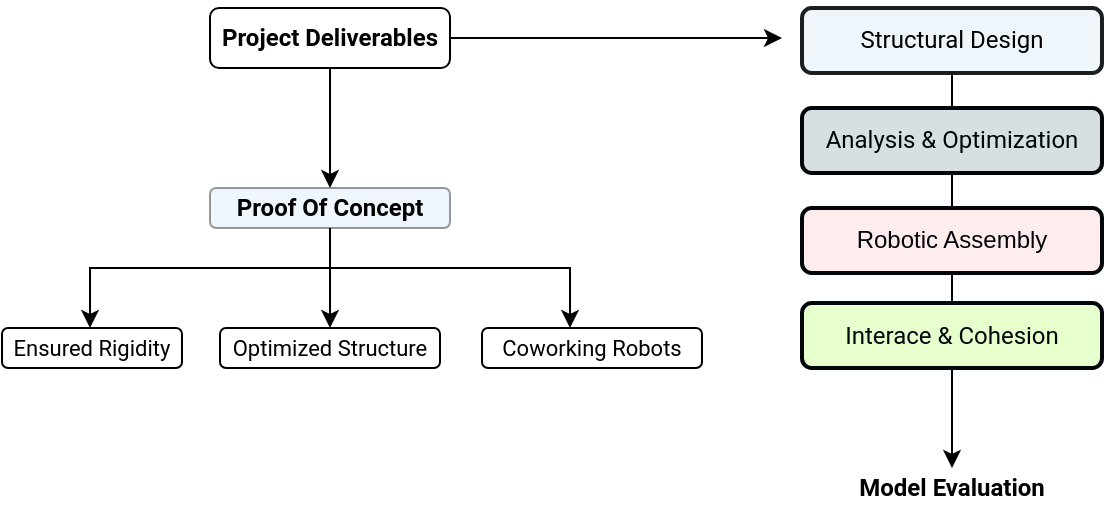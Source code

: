 <mxfile version="24.7.16">
  <diagram id="C5RBs43oDa-KdzZeNtuy" name="Page-1">
    <mxGraphModel dx="875" dy="464" grid="1" gridSize="10" guides="1" tooltips="1" connect="1" arrows="1" fold="1" page="1" pageScale="1" pageWidth="827" pageHeight="1169" math="0" shadow="0">
      <root>
        <mxCell id="WIyWlLk6GJQsqaUBKTNV-0" />
        <mxCell id="WIyWlLk6GJQsqaUBKTNV-1" parent="WIyWlLk6GJQsqaUBKTNV-0" />
        <mxCell id="OD3RCJaRd5cZdS0QU-Aj-3" value="" style="edgeStyle=orthogonalEdgeStyle;rounded=0;orthogonalLoop=1;jettySize=auto;html=1;" edge="1" parent="WIyWlLk6GJQsqaUBKTNV-1" source="OD3RCJaRd5cZdS0QU-Aj-1" target="OD3RCJaRd5cZdS0QU-Aj-2">
          <mxGeometry relative="1" as="geometry" />
        </mxCell>
        <mxCell id="OD3RCJaRd5cZdS0QU-Aj-16" style="edgeStyle=orthogonalEdgeStyle;rounded=0;orthogonalLoop=1;jettySize=auto;html=1;" edge="1" parent="WIyWlLk6GJQsqaUBKTNV-1" source="OD3RCJaRd5cZdS0QU-Aj-1">
          <mxGeometry relative="1" as="geometry">
            <mxPoint x="560" y="105" as="targetPoint" />
          </mxGeometry>
        </mxCell>
        <mxCell id="OD3RCJaRd5cZdS0QU-Aj-1" value="&lt;p&gt;&lt;font data-font-src=&quot;https://fonts.googleapis.com/css?family=Roboto&quot; face=&quot;Roboto&quot;&gt;&lt;b&gt;Project Deliverables&lt;/b&gt;&lt;/font&gt;&lt;/p&gt;" style="rounded=1;whiteSpace=wrap;html=1;" vertex="1" parent="WIyWlLk6GJQsqaUBKTNV-1">
          <mxGeometry x="274" y="90" width="120" height="30" as="geometry" />
        </mxCell>
        <mxCell id="OD3RCJaRd5cZdS0QU-Aj-5" value="" style="edgeStyle=orthogonalEdgeStyle;rounded=0;orthogonalLoop=1;jettySize=auto;html=1;" edge="1" parent="WIyWlLk6GJQsqaUBKTNV-1" source="OD3RCJaRd5cZdS0QU-Aj-2">
          <mxGeometry relative="1" as="geometry">
            <mxPoint x="214" y="250" as="targetPoint" />
            <Array as="points">
              <mxPoint x="334" y="220" />
              <mxPoint x="214" y="220" />
            </Array>
          </mxGeometry>
        </mxCell>
        <mxCell id="OD3RCJaRd5cZdS0QU-Aj-9" style="edgeStyle=orthogonalEdgeStyle;rounded=0;orthogonalLoop=1;jettySize=auto;html=1;entryX=0.5;entryY=0;entryDx=0;entryDy=0;" edge="1" parent="WIyWlLk6GJQsqaUBKTNV-1" source="OD3RCJaRd5cZdS0QU-Aj-2">
          <mxGeometry relative="1" as="geometry">
            <mxPoint x="454" y="250" as="targetPoint" />
            <Array as="points">
              <mxPoint x="334" y="220" />
              <mxPoint x="454" y="220" />
            </Array>
          </mxGeometry>
        </mxCell>
        <mxCell id="OD3RCJaRd5cZdS0QU-Aj-13" style="edgeStyle=orthogonalEdgeStyle;rounded=0;orthogonalLoop=1;jettySize=auto;html=1;entryX=0.5;entryY=0;entryDx=0;entryDy=0;" edge="1" parent="WIyWlLk6GJQsqaUBKTNV-1" source="OD3RCJaRd5cZdS0QU-Aj-2" target="OD3RCJaRd5cZdS0QU-Aj-6">
          <mxGeometry relative="1" as="geometry" />
        </mxCell>
        <mxCell id="OD3RCJaRd5cZdS0QU-Aj-2" value="&lt;font data-font-src=&quot;https://fonts.googleapis.com/css?family=Roboto&quot; face=&quot;Roboto&quot;&gt;&lt;b&gt;Proof Of Concept&lt;/b&gt;&lt;/font&gt;" style="whiteSpace=wrap;html=1;rounded=1;fillColor=#dae8fc;strokeColor=#000000;gradientColor=none;opacity=40;" vertex="1" parent="WIyWlLk6GJQsqaUBKTNV-1">
          <mxGeometry x="274" y="180" width="120" height="20" as="geometry" />
        </mxCell>
        <mxCell id="OD3RCJaRd5cZdS0QU-Aj-4" value="&lt;font style=&quot;font-size: 11px;&quot; data-font-src=&quot;https://fonts.googleapis.com/css?family=Roboto&quot; face=&quot;Roboto&quot;&gt;Ensured Rigidity&lt;/font&gt;" style="whiteSpace=wrap;html=1;rounded=1;" vertex="1" parent="WIyWlLk6GJQsqaUBKTNV-1">
          <mxGeometry x="170" y="250" width="90" height="20" as="geometry" />
        </mxCell>
        <mxCell id="OD3RCJaRd5cZdS0QU-Aj-6" value="&lt;font face=&quot;Roboto&quot;&gt;&lt;span style=&quot;font-size: 11px;&quot;&gt;Optimized Structure&lt;/span&gt;&lt;/font&gt;" style="whiteSpace=wrap;html=1;rounded=1;" vertex="1" parent="WIyWlLk6GJQsqaUBKTNV-1">
          <mxGeometry x="279" y="250" width="110" height="20" as="geometry" />
        </mxCell>
        <mxCell id="OD3RCJaRd5cZdS0QU-Aj-8" value="&lt;span style=&quot;font-size: 11px;&quot;&gt;&lt;font data-font-src=&quot;https://fonts.googleapis.com/css?family=Roboto&quot; face=&quot;Roboto&quot;&gt;Coworking Robots&lt;/font&gt;&lt;/span&gt;" style="whiteSpace=wrap;html=1;rounded=1;" vertex="1" parent="WIyWlLk6GJQsqaUBKTNV-1">
          <mxGeometry x="410" y="250" width="110" height="20" as="geometry" />
        </mxCell>
        <mxCell id="OD3RCJaRd5cZdS0QU-Aj-14" value="&lt;b&gt;&lt;font data-font-src=&quot;https://fonts.googleapis.com/css?family=Roboto&quot; face=&quot;Roboto&quot;&gt;Model Evaluation&lt;/font&gt;&lt;/b&gt;" style="rounded=1;whiteSpace=wrap;html=1;fillColor=none;strokeColor=none;gradientColor=none;opacity=40;" vertex="1" parent="WIyWlLk6GJQsqaUBKTNV-1">
          <mxGeometry x="585" y="320" width="120" height="20" as="geometry" />
        </mxCell>
        <mxCell id="OD3RCJaRd5cZdS0QU-Aj-26" style="edgeStyle=orthogonalEdgeStyle;rounded=0;orthogonalLoop=1;jettySize=auto;html=1;exitX=0.5;exitY=1;exitDx=0;exitDy=0;entryX=0.5;entryY=0;entryDx=0;entryDy=0;" edge="1" parent="WIyWlLk6GJQsqaUBKTNV-1" source="OD3RCJaRd5cZdS0QU-Aj-17" target="OD3RCJaRd5cZdS0QU-Aj-14">
          <mxGeometry relative="1" as="geometry" />
        </mxCell>
        <mxCell id="OD3RCJaRd5cZdS0QU-Aj-17" value="&lt;font face=&quot;Roboto&quot;&gt;Structural Design&lt;/font&gt;" style="rounded=1;whiteSpace=wrap;html=1;fillColor=#EDF6FC;strokeColor=#040608;strokeWidth=2;opacity=90;" vertex="1" parent="WIyWlLk6GJQsqaUBKTNV-1">
          <mxGeometry x="570" y="90" width="150" height="32.5" as="geometry" />
        </mxCell>
        <mxCell id="OD3RCJaRd5cZdS0QU-Aj-18" value="&lt;font color=&quot;#00060a&quot; data-font-src=&quot;https://fonts.googleapis.com/css?family=Roboto&quot; face=&quot;Roboto&quot;&gt;Analysis &amp;amp; Optimization&lt;/font&gt;" style="rounded=1;whiteSpace=wrap;html=1;fillColor=#D7DFE2;fontColor=#ffffff;strokeColor=#00060A;strokeWidth=2;" vertex="1" parent="WIyWlLk6GJQsqaUBKTNV-1">
          <mxGeometry x="570" y="140" width="150" height="32.5" as="geometry" />
        </mxCell>
        <mxCell id="OD3RCJaRd5cZdS0QU-Aj-19" value="&lt;font color=&quot;#00060a&quot;&gt;Robotic Assembly&lt;/font&gt;" style="rounded=1;whiteSpace=wrap;html=1;strokeWidth=2;fillColor=#FFEDED;fontColor=#ffffff;strokeColor=#00060A;" vertex="1" parent="WIyWlLk6GJQsqaUBKTNV-1">
          <mxGeometry x="570" y="190" width="150" height="32.5" as="geometry" />
        </mxCell>
        <mxCell id="OD3RCJaRd5cZdS0QU-Aj-25" value="&lt;font data-font-src=&quot;https://fonts.googleapis.com/css?family=Roboto&quot; face=&quot;Roboto&quot; color=&quot;#00060a&quot;&gt;Interace &amp;amp; Cohesion&lt;/font&gt;" style="rounded=1;whiteSpace=wrap;html=1;strokeWidth=2;fillColor=#E6FFCC;fontColor=#ffffff;strokeColor=#00060A;" vertex="1" parent="WIyWlLk6GJQsqaUBKTNV-1">
          <mxGeometry x="570" y="237.5" width="150" height="32.5" as="geometry" />
        </mxCell>
      </root>
    </mxGraphModel>
  </diagram>
</mxfile>
